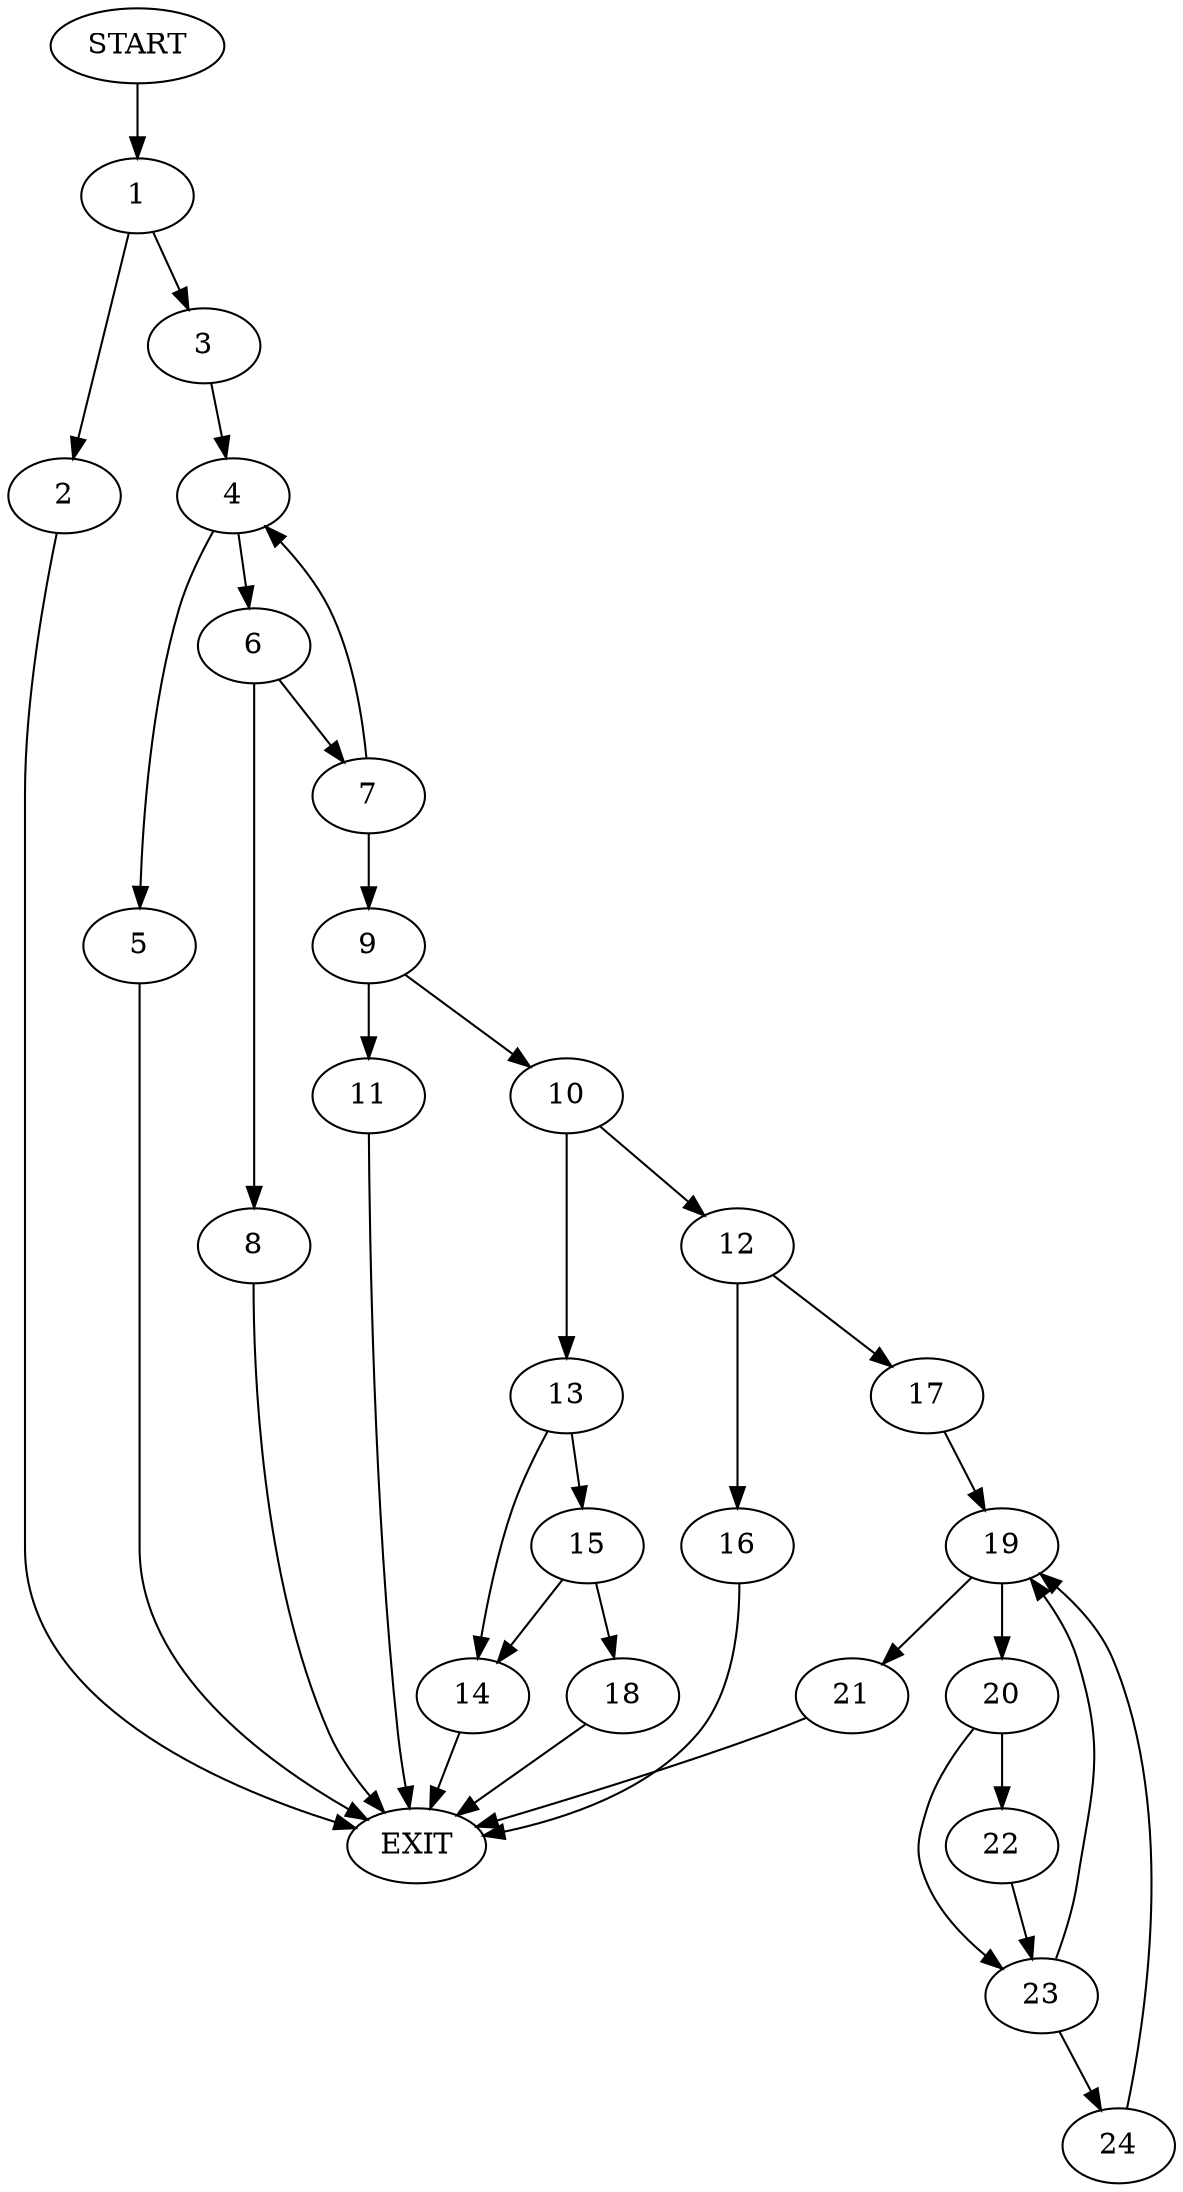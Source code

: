 digraph {
0 [label="START"]
25 [label="EXIT"]
0 -> 1
1 -> 2
1 -> 3
2 -> 25
3 -> 4
4 -> 5
4 -> 6
6 -> 7
6 -> 8
5 -> 25
8 -> 25
7 -> 9
7 -> 4
9 -> 10
9 -> 11
11 -> 25
10 -> 12
10 -> 13
13 -> 14
13 -> 15
12 -> 16
12 -> 17
14 -> 25
15 -> 14
15 -> 18
18 -> 25
17 -> 19
16 -> 25
19 -> 20
19 -> 21
20 -> 22
20 -> 23
21 -> 25
23 -> 19
23 -> 24
22 -> 23
24 -> 19
}
